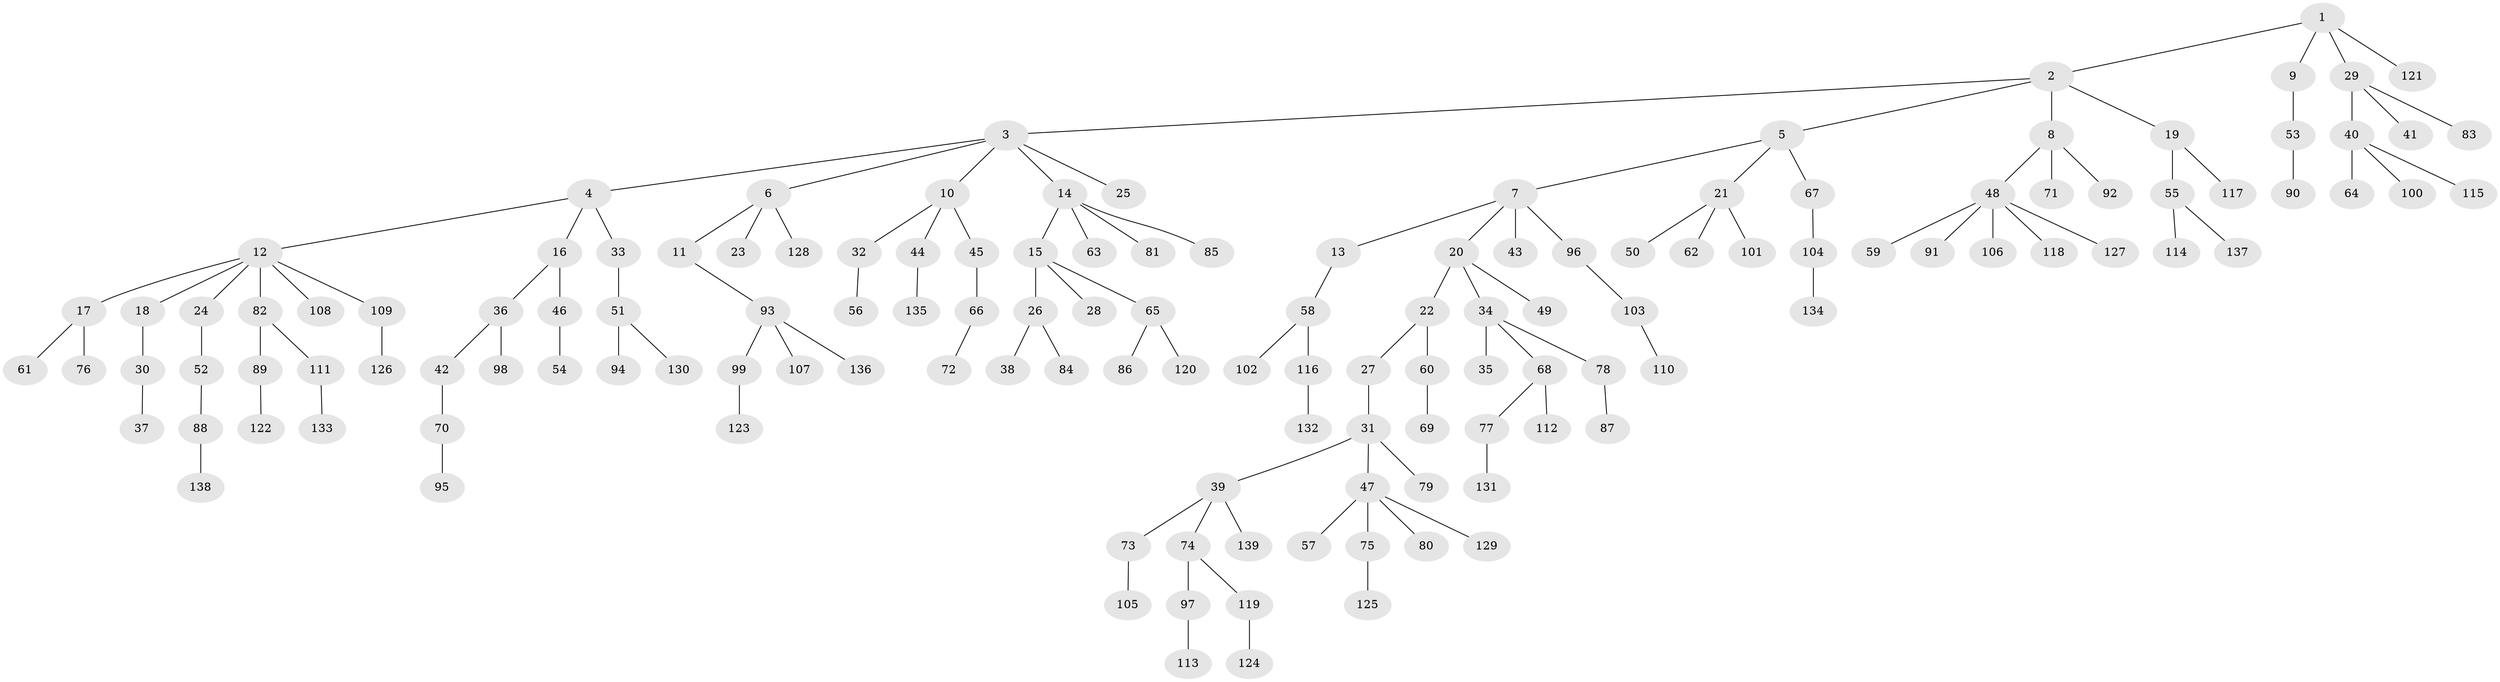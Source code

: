 // Generated by graph-tools (version 1.1) at 2025/26/03/09/25 03:26:30]
// undirected, 139 vertices, 138 edges
graph export_dot {
graph [start="1"]
  node [color=gray90,style=filled];
  1;
  2;
  3;
  4;
  5;
  6;
  7;
  8;
  9;
  10;
  11;
  12;
  13;
  14;
  15;
  16;
  17;
  18;
  19;
  20;
  21;
  22;
  23;
  24;
  25;
  26;
  27;
  28;
  29;
  30;
  31;
  32;
  33;
  34;
  35;
  36;
  37;
  38;
  39;
  40;
  41;
  42;
  43;
  44;
  45;
  46;
  47;
  48;
  49;
  50;
  51;
  52;
  53;
  54;
  55;
  56;
  57;
  58;
  59;
  60;
  61;
  62;
  63;
  64;
  65;
  66;
  67;
  68;
  69;
  70;
  71;
  72;
  73;
  74;
  75;
  76;
  77;
  78;
  79;
  80;
  81;
  82;
  83;
  84;
  85;
  86;
  87;
  88;
  89;
  90;
  91;
  92;
  93;
  94;
  95;
  96;
  97;
  98;
  99;
  100;
  101;
  102;
  103;
  104;
  105;
  106;
  107;
  108;
  109;
  110;
  111;
  112;
  113;
  114;
  115;
  116;
  117;
  118;
  119;
  120;
  121;
  122;
  123;
  124;
  125;
  126;
  127;
  128;
  129;
  130;
  131;
  132;
  133;
  134;
  135;
  136;
  137;
  138;
  139;
  1 -- 2;
  1 -- 9;
  1 -- 29;
  1 -- 121;
  2 -- 3;
  2 -- 5;
  2 -- 8;
  2 -- 19;
  3 -- 4;
  3 -- 6;
  3 -- 10;
  3 -- 14;
  3 -- 25;
  4 -- 12;
  4 -- 16;
  4 -- 33;
  5 -- 7;
  5 -- 21;
  5 -- 67;
  6 -- 11;
  6 -- 23;
  6 -- 128;
  7 -- 13;
  7 -- 20;
  7 -- 43;
  7 -- 96;
  8 -- 48;
  8 -- 71;
  8 -- 92;
  9 -- 53;
  10 -- 32;
  10 -- 44;
  10 -- 45;
  11 -- 93;
  12 -- 17;
  12 -- 18;
  12 -- 24;
  12 -- 82;
  12 -- 108;
  12 -- 109;
  13 -- 58;
  14 -- 15;
  14 -- 63;
  14 -- 81;
  14 -- 85;
  15 -- 26;
  15 -- 28;
  15 -- 65;
  16 -- 36;
  16 -- 46;
  17 -- 61;
  17 -- 76;
  18 -- 30;
  19 -- 55;
  19 -- 117;
  20 -- 22;
  20 -- 34;
  20 -- 49;
  21 -- 50;
  21 -- 62;
  21 -- 101;
  22 -- 27;
  22 -- 60;
  24 -- 52;
  26 -- 38;
  26 -- 84;
  27 -- 31;
  29 -- 40;
  29 -- 41;
  29 -- 83;
  30 -- 37;
  31 -- 39;
  31 -- 47;
  31 -- 79;
  32 -- 56;
  33 -- 51;
  34 -- 35;
  34 -- 68;
  34 -- 78;
  36 -- 42;
  36 -- 98;
  39 -- 73;
  39 -- 74;
  39 -- 139;
  40 -- 64;
  40 -- 100;
  40 -- 115;
  42 -- 70;
  44 -- 135;
  45 -- 66;
  46 -- 54;
  47 -- 57;
  47 -- 75;
  47 -- 80;
  47 -- 129;
  48 -- 59;
  48 -- 91;
  48 -- 106;
  48 -- 118;
  48 -- 127;
  51 -- 94;
  51 -- 130;
  52 -- 88;
  53 -- 90;
  55 -- 114;
  55 -- 137;
  58 -- 102;
  58 -- 116;
  60 -- 69;
  65 -- 86;
  65 -- 120;
  66 -- 72;
  67 -- 104;
  68 -- 77;
  68 -- 112;
  70 -- 95;
  73 -- 105;
  74 -- 97;
  74 -- 119;
  75 -- 125;
  77 -- 131;
  78 -- 87;
  82 -- 89;
  82 -- 111;
  88 -- 138;
  89 -- 122;
  93 -- 99;
  93 -- 107;
  93 -- 136;
  96 -- 103;
  97 -- 113;
  99 -- 123;
  103 -- 110;
  104 -- 134;
  109 -- 126;
  111 -- 133;
  116 -- 132;
  119 -- 124;
}
